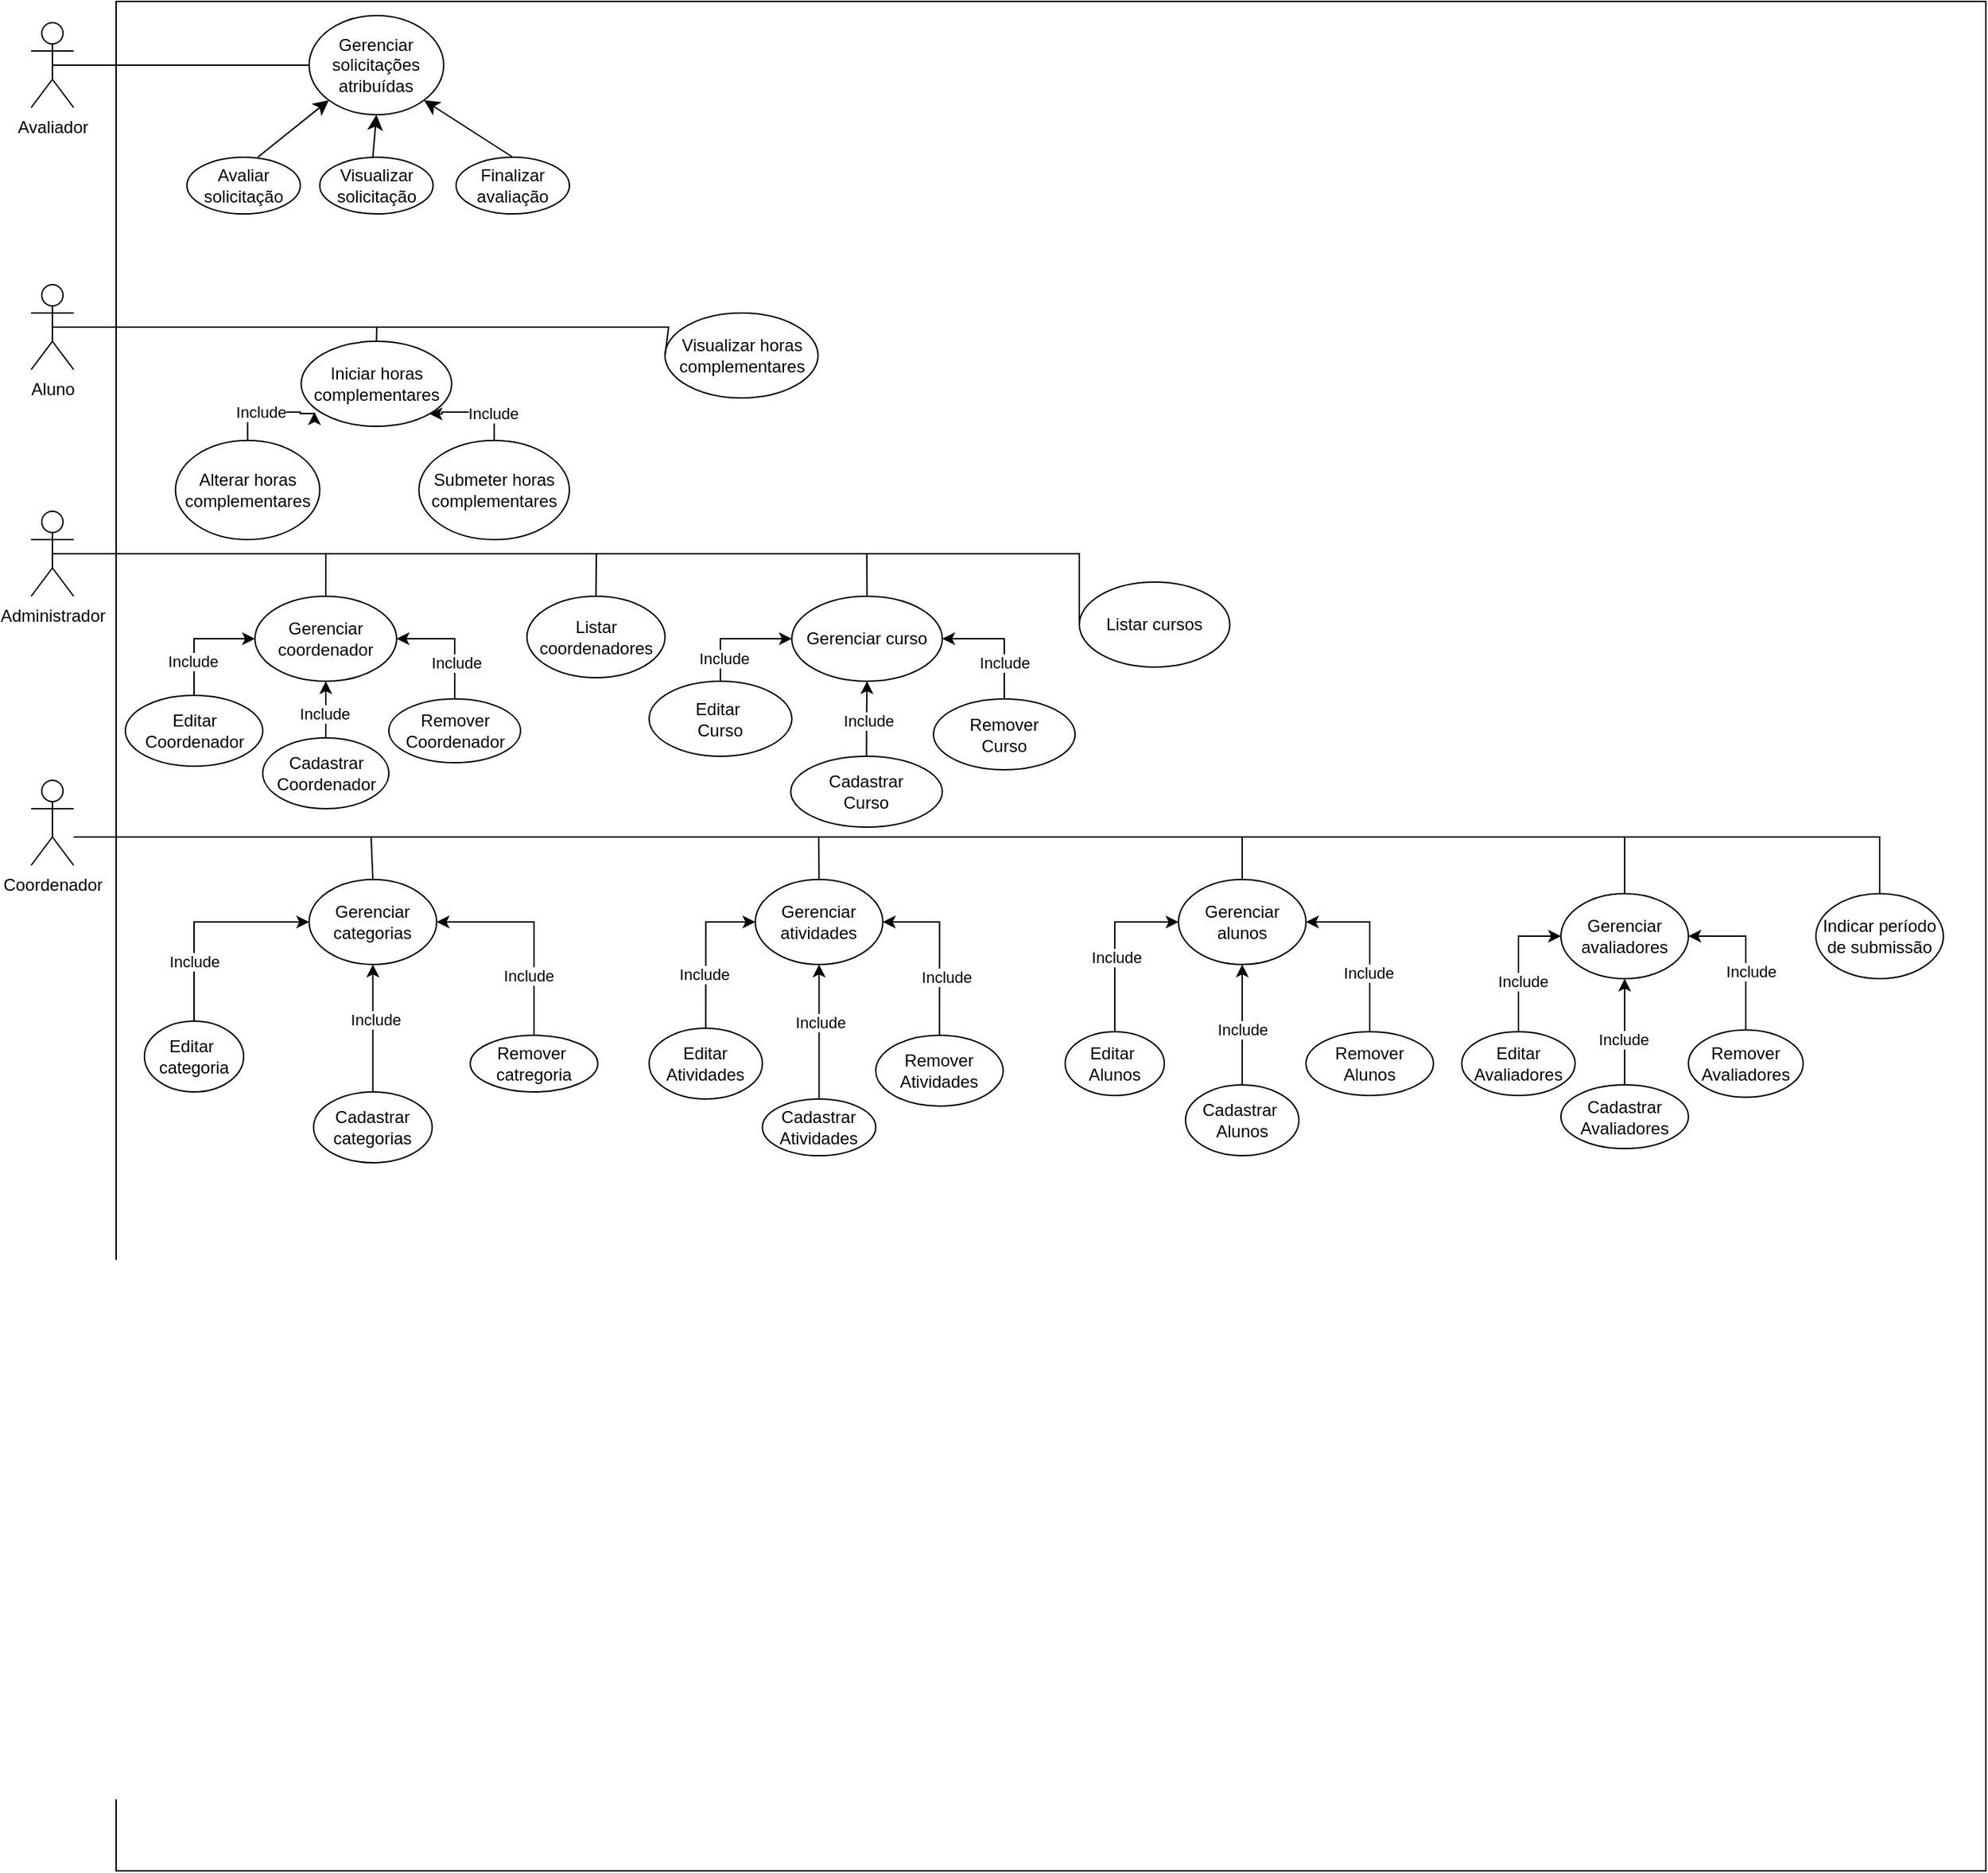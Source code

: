 <mxfile version="26.2.13">
  <diagram name="Página-1" id="lKEfuA6IKY5HmcUoQjAZ">
    <mxGraphModel dx="1000" dy="575" grid="1" gridSize="10" guides="1" tooltips="1" connect="1" arrows="1" fold="1" page="1" pageScale="1" pageWidth="827" pageHeight="1169" math="0" shadow="0">
      <root>
        <mxCell id="0" />
        <mxCell id="1" parent="0" />
        <mxCell id="CCGscqTeK3ZTNfMnBpyx-22" value="" style="whiteSpace=wrap;html=1;aspect=fixed;" parent="1" vertex="1">
          <mxGeometry x="160" y="20" width="1320" height="1320" as="geometry" />
        </mxCell>
        <mxCell id="bWWshmXrRq2cFkP4rkLB-3" value="Aluno" style="shape=umlActor;verticalLabelPosition=bottom;verticalAlign=top;html=1;outlineConnect=0;" parent="1" vertex="1">
          <mxGeometry x="100" y="220" width="30" height="60" as="geometry" />
        </mxCell>
        <mxCell id="bWWshmXrRq2cFkP4rkLB-7" value="Administrador" style="shape=umlActor;verticalLabelPosition=bottom;verticalAlign=top;html=1;outlineConnect=0;" parent="1" vertex="1">
          <mxGeometry x="100" y="380" width="30" height="60" as="geometry" />
        </mxCell>
        <mxCell id="bWWshmXrRq2cFkP4rkLB-8" value="Coordenador" style="shape=umlActor;verticalLabelPosition=bottom;verticalAlign=top;html=1;outlineConnect=0;" parent="1" vertex="1">
          <mxGeometry x="100" y="570" width="30" height="60" as="geometry" />
        </mxCell>
        <mxCell id="bWWshmXrRq2cFkP4rkLB-11" value="Avaliador" style="shape=umlActor;verticalLabelPosition=bottom;verticalAlign=top;html=1;outlineConnect=0;" parent="1" vertex="1">
          <mxGeometry x="100" y="35" width="30" height="60" as="geometry" />
        </mxCell>
        <mxCell id="bWWshmXrRq2cFkP4rkLB-18" value="&lt;span style=&quot;background-color: transparent; color: light-dark(rgb(0, 0, 0), rgb(255, 255, 255));&quot;&gt;Gerenciar&lt;/span&gt;&lt;span style=&quot;background-color: transparent; color: light-dark(rgb(0, 0, 0), rgb(255, 255, 255));&quot;&gt;&amp;nbsp;curso&lt;/span&gt;" style="ellipse;whiteSpace=wrap;html=1;" parent="1" vertex="1">
          <mxGeometry x="637" y="440" width="106.25" height="60" as="geometry" />
        </mxCell>
        <mxCell id="bWWshmXrRq2cFkP4rkLB-19" value="&lt;span style=&quot;background-color: transparent; color: light-dark(rgb(0, 0, 0), rgb(255, 255, 255));&quot;&gt;Gerenciar coordenador&lt;/span&gt;" style="ellipse;whiteSpace=wrap;html=1;" parent="1" vertex="1">
          <mxGeometry x="258" y="440" width="100" height="60" as="geometry" />
        </mxCell>
        <mxCell id="bWWshmXrRq2cFkP4rkLB-22" value="Gerenciar categorias" style="ellipse;whiteSpace=wrap;html=1;" parent="1" vertex="1">
          <mxGeometry x="296.25" y="640" width="90" height="60" as="geometry" />
        </mxCell>
        <mxCell id="bWWshmXrRq2cFkP4rkLB-23" value="Gerenciar atividades" style="ellipse;whiteSpace=wrap;html=1;" parent="1" vertex="1">
          <mxGeometry x="611.25" y="640" width="90" height="60" as="geometry" />
        </mxCell>
        <mxCell id="bWWshmXrRq2cFkP4rkLB-27" value="Gerenciar alunos" style="ellipse;whiteSpace=wrap;html=1;" parent="1" vertex="1">
          <mxGeometry x="910" y="640" width="90" height="60" as="geometry" />
        </mxCell>
        <mxCell id="bWWshmXrRq2cFkP4rkLB-29" value="Gerenciar avaliadores" style="ellipse;whiteSpace=wrap;html=1;" parent="1" vertex="1">
          <mxGeometry x="1180" y="650" width="90" height="60" as="geometry" />
        </mxCell>
        <mxCell id="bWWshmXrRq2cFkP4rkLB-31" value="Indicar período de submissão" style="ellipse;whiteSpace=wrap;html=1;" parent="1" vertex="1">
          <mxGeometry x="1360" y="650" width="90" height="60" as="geometry" />
        </mxCell>
        <mxCell id="bWWshmXrRq2cFkP4rkLB-33" value="Iniciar horas complementares" style="ellipse;whiteSpace=wrap;html=1;" parent="1" vertex="1">
          <mxGeometry x="290.63" y="260" width="106.25" height="60" as="geometry" />
        </mxCell>
        <mxCell id="bWWshmXrRq2cFkP4rkLB-35" value="Gerenciar solicitações atribuídas" style="ellipse;whiteSpace=wrap;html=1;" parent="1" vertex="1">
          <mxGeometry x="296.25" y="30" width="95" height="70" as="geometry" />
        </mxCell>
        <mxCell id="uQtxAWWseBeDYJraRtTC-1" value="Alterar horas complementares" style="ellipse;whiteSpace=wrap;html=1;" parent="1" vertex="1">
          <mxGeometry x="201.87" y="330" width="101.88" height="70" as="geometry" />
        </mxCell>
        <mxCell id="uQtxAWWseBeDYJraRtTC-7" value="Submeter horas complementares" style="ellipse;whiteSpace=wrap;html=1;" parent="1" vertex="1">
          <mxGeometry x="373.75" y="330" width="106.25" height="70" as="geometry" />
        </mxCell>
        <mxCell id="uQtxAWWseBeDYJraRtTC-9" value="Listar coordenadores" style="ellipse;whiteSpace=wrap;html=1;" parent="1" vertex="1">
          <mxGeometry x="450" y="440" width="97.5" height="57.5" as="geometry" />
        </mxCell>
        <mxCell id="uQtxAWWseBeDYJraRtTC-12" value="Listar cursos" style="ellipse;whiteSpace=wrap;html=1;" parent="1" vertex="1">
          <mxGeometry x="840" y="430" width="106.25" height="60" as="geometry" />
        </mxCell>
        <mxCell id="OMD0r5iE2W1QHZaav-Kl-3" value="" style="endArrow=none;html=1;rounded=0;entryX=0.5;entryY=0.5;entryDx=0;entryDy=0;entryPerimeter=0;" parent="1" source="bWWshmXrRq2cFkP4rkLB-35" target="bWWshmXrRq2cFkP4rkLB-11" edge="1">
          <mxGeometry width="50" height="50" relative="1" as="geometry">
            <mxPoint x="290" y="65" as="sourcePoint" />
            <mxPoint x="150" y="71" as="targetPoint" />
            <Array as="points" />
          </mxGeometry>
        </mxCell>
        <mxCell id="CCGscqTeK3ZTNfMnBpyx-1" value="Avaliar solicitação" style="ellipse;whiteSpace=wrap;html=1;" parent="1" vertex="1">
          <mxGeometry x="210" y="130" width="80" height="40" as="geometry" />
        </mxCell>
        <mxCell id="CCGscqTeK3ZTNfMnBpyx-2" value="Visualizar solicitação" style="ellipse;whiteSpace=wrap;html=1;" parent="1" vertex="1">
          <mxGeometry x="303.75" y="130" width="80" height="40" as="geometry" />
        </mxCell>
        <mxCell id="CCGscqTeK3ZTNfMnBpyx-3" value="Finalizar avaliação" style="ellipse;whiteSpace=wrap;html=1;" parent="1" vertex="1">
          <mxGeometry x="400" y="130" width="80" height="40" as="geometry" />
        </mxCell>
        <mxCell id="CCGscqTeK3ZTNfMnBpyx-4" value="" style="endArrow=classic;html=1;rounded=0;fontSize=12;startSize=8;endSize=8;curved=1;entryX=0;entryY=1;entryDx=0;entryDy=0;" parent="1" target="bWWshmXrRq2cFkP4rkLB-35" edge="1">
          <mxGeometry width="50" height="50" relative="1" as="geometry">
            <mxPoint x="260" y="130" as="sourcePoint" />
            <mxPoint x="300" y="90" as="targetPoint" />
          </mxGeometry>
        </mxCell>
        <mxCell id="CCGscqTeK3ZTNfMnBpyx-5" value="" style="endArrow=classic;html=1;rounded=0;fontSize=12;startSize=8;endSize=8;curved=1;entryX=0.5;entryY=1;entryDx=0;entryDy=0;" parent="1" target="bWWshmXrRq2cFkP4rkLB-35" edge="1">
          <mxGeometry width="50" height="50" relative="1" as="geometry">
            <mxPoint x="341.25" y="130" as="sourcePoint" />
            <mxPoint x="391.25" y="80" as="targetPoint" />
          </mxGeometry>
        </mxCell>
        <mxCell id="CCGscqTeK3ZTNfMnBpyx-6" value="" style="endArrow=classic;html=1;rounded=0;fontSize=12;startSize=8;endSize=8;curved=1;entryX=1;entryY=1;entryDx=0;entryDy=0;" parent="1" target="bWWshmXrRq2cFkP4rkLB-35" edge="1">
          <mxGeometry width="50" height="50" relative="1" as="geometry">
            <mxPoint x="440" y="130" as="sourcePoint" />
            <mxPoint x="490" y="80" as="targetPoint" />
          </mxGeometry>
        </mxCell>
        <mxCell id="-yoFwPvrBQscrRqspG_J-10" style="edgeStyle=orthogonalEdgeStyle;rounded=0;orthogonalLoop=1;jettySize=auto;html=1;exitX=0.5;exitY=0;exitDx=0;exitDy=0;entryX=0;entryY=0.5;entryDx=0;entryDy=0;" parent="1" source="-yoFwPvrBQscrRqspG_J-4" target="bWWshmXrRq2cFkP4rkLB-22" edge="1">
          <mxGeometry relative="1" as="geometry" />
        </mxCell>
        <mxCell id="-yoFwPvrBQscrRqspG_J-28" value="Include" style="edgeLabel;html=1;align=center;verticalAlign=middle;resizable=0;points=[];" parent="-yoFwPvrBQscrRqspG_J-10" vertex="1" connectable="0">
          <mxGeometry x="-0.445" relative="1" as="geometry">
            <mxPoint as="offset" />
          </mxGeometry>
        </mxCell>
        <mxCell id="-yoFwPvrBQscrRqspG_J-4" value="Editar&amp;nbsp;&lt;div&gt;categoria&lt;/div&gt;" style="ellipse;whiteSpace=wrap;html=1;" parent="1" vertex="1">
          <mxGeometry x="180" y="740" width="70" height="50" as="geometry" />
        </mxCell>
        <mxCell id="-yoFwPvrBQscrRqspG_J-11" style="edgeStyle=orthogonalEdgeStyle;rounded=0;orthogonalLoop=1;jettySize=auto;html=1;exitX=0.5;exitY=0;exitDx=0;exitDy=0;entryX=0.5;entryY=1;entryDx=0;entryDy=0;" parent="1" source="-yoFwPvrBQscrRqspG_J-5" target="bWWshmXrRq2cFkP4rkLB-22" edge="1">
          <mxGeometry relative="1" as="geometry" />
        </mxCell>
        <mxCell id="-yoFwPvrBQscrRqspG_J-27" value="Include" style="edgeLabel;html=1;align=center;verticalAlign=middle;resizable=0;points=[];" parent="-yoFwPvrBQscrRqspG_J-11" vertex="1" connectable="0">
          <mxGeometry x="0.133" y="-1" relative="1" as="geometry">
            <mxPoint as="offset" />
          </mxGeometry>
        </mxCell>
        <mxCell id="-yoFwPvrBQscrRqspG_J-5" value="Cadastrar categorias" style="ellipse;whiteSpace=wrap;html=1;" parent="1" vertex="1">
          <mxGeometry x="299.38" y="790" width="83.75" height="50" as="geometry" />
        </mxCell>
        <mxCell id="-yoFwPvrBQscrRqspG_J-12" style="edgeStyle=orthogonalEdgeStyle;rounded=0;orthogonalLoop=1;jettySize=auto;html=1;exitX=0.5;exitY=0;exitDx=0;exitDy=0;entryX=1;entryY=0.5;entryDx=0;entryDy=0;" parent="1" source="-yoFwPvrBQscrRqspG_J-6" target="bWWshmXrRq2cFkP4rkLB-22" edge="1">
          <mxGeometry relative="1" as="geometry" />
        </mxCell>
        <mxCell id="-yoFwPvrBQscrRqspG_J-26" value="Include" style="edgeLabel;html=1;align=center;verticalAlign=middle;resizable=0;points=[];" parent="-yoFwPvrBQscrRqspG_J-12" vertex="1" connectable="0">
          <mxGeometry x="-0.435" y="4" relative="1" as="geometry">
            <mxPoint as="offset" />
          </mxGeometry>
        </mxCell>
        <mxCell id="-yoFwPvrBQscrRqspG_J-6" value="Remover&amp;nbsp;&lt;div&gt;catregoria&lt;/div&gt;" style="ellipse;whiteSpace=wrap;html=1;" parent="1" vertex="1">
          <mxGeometry x="410" y="750" width="90" height="40" as="geometry" />
        </mxCell>
        <mxCell id="-yoFwPvrBQscrRqspG_J-22" style="edgeStyle=orthogonalEdgeStyle;rounded=0;orthogonalLoop=1;jettySize=auto;html=1;exitX=0.5;exitY=0;exitDx=0;exitDy=0;entryX=0;entryY=0.5;entryDx=0;entryDy=0;" parent="1" source="-yoFwPvrBQscrRqspG_J-17" target="bWWshmXrRq2cFkP4rkLB-23" edge="1">
          <mxGeometry relative="1" as="geometry" />
        </mxCell>
        <mxCell id="-yoFwPvrBQscrRqspG_J-25" value="Include" style="edgeLabel;html=1;align=center;verticalAlign=middle;resizable=0;points=[];" parent="-yoFwPvrBQscrRqspG_J-22" vertex="1" connectable="0">
          <mxGeometry x="-0.309" y="2" relative="1" as="geometry">
            <mxPoint as="offset" />
          </mxGeometry>
        </mxCell>
        <mxCell id="-yoFwPvrBQscrRqspG_J-17" value="Editar&lt;div&gt;Atividades&lt;/div&gt;" style="ellipse;whiteSpace=wrap;html=1;" parent="1" vertex="1">
          <mxGeometry x="536.25" y="745" width="80" height="50" as="geometry" />
        </mxCell>
        <mxCell id="-yoFwPvrBQscrRqspG_J-23" style="edgeStyle=orthogonalEdgeStyle;rounded=0;orthogonalLoop=1;jettySize=auto;html=1;exitX=0.5;exitY=0;exitDx=0;exitDy=0;" parent="1" source="-yoFwPvrBQscrRqspG_J-20" target="bWWshmXrRq2cFkP4rkLB-23" edge="1">
          <mxGeometry relative="1" as="geometry" />
        </mxCell>
        <mxCell id="-yoFwPvrBQscrRqspG_J-29" value="Include" style="edgeLabel;html=1;align=center;verticalAlign=middle;resizable=0;points=[];" parent="-yoFwPvrBQscrRqspG_J-23" vertex="1" connectable="0">
          <mxGeometry x="0.137" relative="1" as="geometry">
            <mxPoint as="offset" />
          </mxGeometry>
        </mxCell>
        <mxCell id="-yoFwPvrBQscrRqspG_J-20" value="Cadastrar&lt;div&gt;Atividades&lt;/div&gt;" style="ellipse;whiteSpace=wrap;html=1;" parent="1" vertex="1">
          <mxGeometry x="616.25" y="795" width="80" height="40" as="geometry" />
        </mxCell>
        <mxCell id="-yoFwPvrBQscrRqspG_J-24" style="edgeStyle=orthogonalEdgeStyle;rounded=0;orthogonalLoop=1;jettySize=auto;html=1;exitX=0.5;exitY=0;exitDx=0;exitDy=0;entryX=1;entryY=0.5;entryDx=0;entryDy=0;" parent="1" source="-yoFwPvrBQscrRqspG_J-21" target="bWWshmXrRq2cFkP4rkLB-23" edge="1">
          <mxGeometry relative="1" as="geometry" />
        </mxCell>
        <mxCell id="-yoFwPvrBQscrRqspG_J-30" value="Include" style="edgeLabel;html=1;align=center;verticalAlign=middle;resizable=0;points=[];" parent="-yoFwPvrBQscrRqspG_J-24" vertex="1" connectable="0">
          <mxGeometry x="-0.317" y="-4" relative="1" as="geometry">
            <mxPoint as="offset" />
          </mxGeometry>
        </mxCell>
        <mxCell id="-yoFwPvrBQscrRqspG_J-21" value="Remover&lt;div&gt;Atividades&lt;/div&gt;" style="ellipse;whiteSpace=wrap;html=1;" parent="1" vertex="1">
          <mxGeometry x="696.25" y="750" width="90" height="50" as="geometry" />
        </mxCell>
        <mxCell id="-yoFwPvrBQscrRqspG_J-34" style="edgeStyle=orthogonalEdgeStyle;rounded=0;orthogonalLoop=1;jettySize=auto;html=1;exitX=0.5;exitY=0;exitDx=0;exitDy=0;entryX=0;entryY=0.5;entryDx=0;entryDy=0;" parent="1" source="-yoFwPvrBQscrRqspG_J-31" target="bWWshmXrRq2cFkP4rkLB-27" edge="1">
          <mxGeometry relative="1" as="geometry" />
        </mxCell>
        <mxCell id="-yoFwPvrBQscrRqspG_J-37" value="Include" style="edgeLabel;html=1;align=center;verticalAlign=middle;resizable=0;points=[];" parent="-yoFwPvrBQscrRqspG_J-34" vertex="1" connectable="0">
          <mxGeometry x="-0.127" y="-1" relative="1" as="geometry">
            <mxPoint y="1" as="offset" />
          </mxGeometry>
        </mxCell>
        <mxCell id="-yoFwPvrBQscrRqspG_J-31" value="Editar&amp;nbsp;&lt;div&gt;Alunos&lt;/div&gt;" style="ellipse;whiteSpace=wrap;html=1;" parent="1" vertex="1">
          <mxGeometry x="830" y="747.5" width="70" height="45" as="geometry" />
        </mxCell>
        <mxCell id="-yoFwPvrBQscrRqspG_J-35" style="edgeStyle=orthogonalEdgeStyle;rounded=0;orthogonalLoop=1;jettySize=auto;html=1;exitX=0.5;exitY=0;exitDx=0;exitDy=0;" parent="1" source="-yoFwPvrBQscrRqspG_J-32" target="bWWshmXrRq2cFkP4rkLB-27" edge="1">
          <mxGeometry relative="1" as="geometry" />
        </mxCell>
        <mxCell id="-yoFwPvrBQscrRqspG_J-38" value="Include" style="edgeLabel;html=1;align=center;verticalAlign=middle;resizable=0;points=[];" parent="-yoFwPvrBQscrRqspG_J-35" vertex="1" connectable="0">
          <mxGeometry x="-0.082" relative="1" as="geometry">
            <mxPoint as="offset" />
          </mxGeometry>
        </mxCell>
        <mxCell id="-yoFwPvrBQscrRqspG_J-32" value="Cadastrar&amp;nbsp;&lt;div&gt;Alunos&lt;/div&gt;" style="ellipse;whiteSpace=wrap;html=1;" parent="1" vertex="1">
          <mxGeometry x="915" y="785" width="80" height="50" as="geometry" />
        </mxCell>
        <mxCell id="-yoFwPvrBQscrRqspG_J-36" style="edgeStyle=orthogonalEdgeStyle;rounded=0;orthogonalLoop=1;jettySize=auto;html=1;exitX=0.5;exitY=0;exitDx=0;exitDy=0;entryX=1;entryY=0.5;entryDx=0;entryDy=0;" parent="1" source="-yoFwPvrBQscrRqspG_J-33" target="bWWshmXrRq2cFkP4rkLB-27" edge="1">
          <mxGeometry relative="1" as="geometry" />
        </mxCell>
        <mxCell id="-yoFwPvrBQscrRqspG_J-39" value="Include" style="edgeLabel;html=1;align=center;verticalAlign=middle;resizable=0;points=[];" parent="-yoFwPvrBQscrRqspG_J-36" vertex="1" connectable="0">
          <mxGeometry x="-0.306" y="1" relative="1" as="geometry">
            <mxPoint y="1" as="offset" />
          </mxGeometry>
        </mxCell>
        <mxCell id="-yoFwPvrBQscrRqspG_J-33" value="Remover Alunos" style="ellipse;whiteSpace=wrap;html=1;" parent="1" vertex="1">
          <mxGeometry x="1000" y="747.5" width="90" height="45" as="geometry" />
        </mxCell>
        <mxCell id="-yoFwPvrBQscrRqspG_J-43" style="edgeStyle=orthogonalEdgeStyle;rounded=0;orthogonalLoop=1;jettySize=auto;html=1;exitX=0.5;exitY=0;exitDx=0;exitDy=0;entryX=0;entryY=0.5;entryDx=0;entryDy=0;" parent="1" source="-yoFwPvrBQscrRqspG_J-40" target="bWWshmXrRq2cFkP4rkLB-29" edge="1">
          <mxGeometry relative="1" as="geometry" />
        </mxCell>
        <mxCell id="-yoFwPvrBQscrRqspG_J-46" value="Include" style="edgeLabel;html=1;align=center;verticalAlign=middle;resizable=0;points=[];" parent="-yoFwPvrBQscrRqspG_J-43" vertex="1" connectable="0">
          <mxGeometry x="-0.268" y="-3" relative="1" as="geometry">
            <mxPoint as="offset" />
          </mxGeometry>
        </mxCell>
        <mxCell id="-yoFwPvrBQscrRqspG_J-40" value="Editar&lt;div&gt;Avaliadores&lt;/div&gt;" style="ellipse;whiteSpace=wrap;html=1;" parent="1" vertex="1">
          <mxGeometry x="1110" y="747.5" width="80" height="45" as="geometry" />
        </mxCell>
        <mxCell id="-yoFwPvrBQscrRqspG_J-44" style="edgeStyle=orthogonalEdgeStyle;rounded=0;orthogonalLoop=1;jettySize=auto;html=1;exitX=0.5;exitY=0;exitDx=0;exitDy=0;" parent="1" source="-yoFwPvrBQscrRqspG_J-41" target="bWWshmXrRq2cFkP4rkLB-29" edge="1">
          <mxGeometry relative="1" as="geometry" />
        </mxCell>
        <mxCell id="-yoFwPvrBQscrRqspG_J-47" value="Include" style="edgeLabel;html=1;align=center;verticalAlign=middle;resizable=0;points=[];" parent="-yoFwPvrBQscrRqspG_J-44" vertex="1" connectable="0">
          <mxGeometry x="-0.147" y="1" relative="1" as="geometry">
            <mxPoint as="offset" />
          </mxGeometry>
        </mxCell>
        <mxCell id="-yoFwPvrBQscrRqspG_J-41" value="Cadastrar&lt;div&gt;Avaliadores&lt;/div&gt;" style="ellipse;whiteSpace=wrap;html=1;" parent="1" vertex="1">
          <mxGeometry x="1180" y="785" width="90" height="45" as="geometry" />
        </mxCell>
        <mxCell id="-yoFwPvrBQscrRqspG_J-45" style="edgeStyle=orthogonalEdgeStyle;rounded=0;orthogonalLoop=1;jettySize=auto;html=1;exitX=0.5;exitY=0;exitDx=0;exitDy=0;entryX=1;entryY=0.5;entryDx=0;entryDy=0;" parent="1" source="-yoFwPvrBQscrRqspG_J-42" target="bWWshmXrRq2cFkP4rkLB-29" edge="1">
          <mxGeometry relative="1" as="geometry" />
        </mxCell>
        <mxCell id="-yoFwPvrBQscrRqspG_J-48" value="Include" style="edgeLabel;html=1;align=center;verticalAlign=middle;resizable=0;points=[];" parent="-yoFwPvrBQscrRqspG_J-45" vertex="1" connectable="0">
          <mxGeometry x="-0.222" y="-3" relative="1" as="geometry">
            <mxPoint as="offset" />
          </mxGeometry>
        </mxCell>
        <mxCell id="-yoFwPvrBQscrRqspG_J-42" value="Remover&lt;div&gt;Avaliadores&lt;/div&gt;" style="ellipse;whiteSpace=wrap;html=1;" parent="1" vertex="1">
          <mxGeometry x="1270" y="746.25" width="81" height="47.5" as="geometry" />
        </mxCell>
        <mxCell id="-yoFwPvrBQscrRqspG_J-52" style="edgeStyle=orthogonalEdgeStyle;rounded=0;orthogonalLoop=1;jettySize=auto;html=1;exitX=0.5;exitY=0;exitDx=0;exitDy=0;entryX=0;entryY=0.5;entryDx=0;entryDy=0;" parent="1" source="-yoFwPvrBQscrRqspG_J-49" target="bWWshmXrRq2cFkP4rkLB-19" edge="1">
          <mxGeometry relative="1" as="geometry" />
        </mxCell>
        <mxCell id="-yoFwPvrBQscrRqspG_J-55" value="Include" style="edgeLabel;html=1;align=center;verticalAlign=middle;resizable=0;points=[];" parent="-yoFwPvrBQscrRqspG_J-52" vertex="1" connectable="0">
          <mxGeometry x="-0.422" y="1" relative="1" as="geometry">
            <mxPoint as="offset" />
          </mxGeometry>
        </mxCell>
        <mxCell id="-yoFwPvrBQscrRqspG_J-49" value="Editar Coordenador" style="ellipse;whiteSpace=wrap;html=1;" parent="1" vertex="1">
          <mxGeometry x="166.5" y="510" width="97" height="50" as="geometry" />
        </mxCell>
        <mxCell id="-yoFwPvrBQscrRqspG_J-53" style="edgeStyle=orthogonalEdgeStyle;rounded=0;orthogonalLoop=1;jettySize=auto;html=1;exitX=0.5;exitY=0;exitDx=0;exitDy=0;entryX=0.5;entryY=1;entryDx=0;entryDy=0;" parent="1" source="-yoFwPvrBQscrRqspG_J-50" target="bWWshmXrRq2cFkP4rkLB-19" edge="1">
          <mxGeometry relative="1" as="geometry" />
        </mxCell>
        <mxCell id="-yoFwPvrBQscrRqspG_J-56" value="Include" style="edgeLabel;html=1;align=center;verticalAlign=middle;resizable=0;points=[];" parent="-yoFwPvrBQscrRqspG_J-53" vertex="1" connectable="0">
          <mxGeometry x="-0.113" y="1" relative="1" as="geometry">
            <mxPoint as="offset" />
          </mxGeometry>
        </mxCell>
        <mxCell id="-yoFwPvrBQscrRqspG_J-50" value="Cadastrar Coordenador" style="ellipse;whiteSpace=wrap;html=1;" parent="1" vertex="1">
          <mxGeometry x="263.5" y="540" width="89" height="50" as="geometry" />
        </mxCell>
        <mxCell id="-yoFwPvrBQscrRqspG_J-54" style="edgeStyle=orthogonalEdgeStyle;rounded=0;orthogonalLoop=1;jettySize=auto;html=1;exitX=0.5;exitY=0;exitDx=0;exitDy=0;entryX=1;entryY=0.5;entryDx=0;entryDy=0;" parent="1" source="-yoFwPvrBQscrRqspG_J-51" target="bWWshmXrRq2cFkP4rkLB-19" edge="1">
          <mxGeometry relative="1" as="geometry" />
        </mxCell>
        <mxCell id="-yoFwPvrBQscrRqspG_J-57" value="Include" style="edgeLabel;html=1;align=center;verticalAlign=middle;resizable=0;points=[];" parent="-yoFwPvrBQscrRqspG_J-54" vertex="1" connectable="0">
          <mxGeometry x="-0.395" relative="1" as="geometry">
            <mxPoint x="1" as="offset" />
          </mxGeometry>
        </mxCell>
        <mxCell id="-yoFwPvrBQscrRqspG_J-51" value="Remover Coordenador" style="ellipse;whiteSpace=wrap;html=1;" parent="1" vertex="1">
          <mxGeometry x="352.5" y="512.5" width="93" height="45" as="geometry" />
        </mxCell>
        <mxCell id="-yoFwPvrBQscrRqspG_J-63" style="edgeStyle=orthogonalEdgeStyle;rounded=0;orthogonalLoop=1;jettySize=auto;html=1;exitX=0.5;exitY=0;exitDx=0;exitDy=0;entryX=0;entryY=0.5;entryDx=0;entryDy=0;" parent="1" source="-yoFwPvrBQscrRqspG_J-60" target="bWWshmXrRq2cFkP4rkLB-18" edge="1">
          <mxGeometry relative="1" as="geometry" />
        </mxCell>
        <mxCell id="-yoFwPvrBQscrRqspG_J-67" value="Include" style="edgeLabel;html=1;align=center;verticalAlign=middle;resizable=0;points=[];" parent="-yoFwPvrBQscrRqspG_J-63" vertex="1" connectable="0">
          <mxGeometry x="-0.602" y="-2" relative="1" as="geometry">
            <mxPoint as="offset" />
          </mxGeometry>
        </mxCell>
        <mxCell id="-yoFwPvrBQscrRqspG_J-60" value="Editar&amp;nbsp;&lt;div&gt;Curso&lt;/div&gt;" style="ellipse;whiteSpace=wrap;html=1;" parent="1" vertex="1">
          <mxGeometry x="536.25" y="500" width="100.75" height="53" as="geometry" />
        </mxCell>
        <mxCell id="-yoFwPvrBQscrRqspG_J-64" style="edgeStyle=orthogonalEdgeStyle;rounded=0;orthogonalLoop=1;jettySize=auto;html=1;exitX=0.5;exitY=0;exitDx=0;exitDy=0;" parent="1" source="-yoFwPvrBQscrRqspG_J-61" target="bWWshmXrRq2cFkP4rkLB-18" edge="1">
          <mxGeometry relative="1" as="geometry" />
        </mxCell>
        <mxCell id="-yoFwPvrBQscrRqspG_J-68" value="Include" style="edgeLabel;html=1;align=center;verticalAlign=middle;resizable=0;points=[];" parent="-yoFwPvrBQscrRqspG_J-64" vertex="1" connectable="0">
          <mxGeometry x="-0.072" y="-1" relative="1" as="geometry">
            <mxPoint as="offset" />
          </mxGeometry>
        </mxCell>
        <mxCell id="-yoFwPvrBQscrRqspG_J-61" value="Cadastrar&lt;div&gt;Curso&lt;/div&gt;" style="ellipse;whiteSpace=wrap;html=1;" parent="1" vertex="1">
          <mxGeometry x="636.25" y="553" width="107" height="50" as="geometry" />
        </mxCell>
        <mxCell id="-yoFwPvrBQscrRqspG_J-66" style="edgeStyle=orthogonalEdgeStyle;rounded=0;orthogonalLoop=1;jettySize=auto;html=1;exitX=0.5;exitY=0;exitDx=0;exitDy=0;entryX=1;entryY=0.5;entryDx=0;entryDy=0;" parent="1" source="-yoFwPvrBQscrRqspG_J-62" target="bWWshmXrRq2cFkP4rkLB-18" edge="1">
          <mxGeometry relative="1" as="geometry" />
        </mxCell>
        <mxCell id="-yoFwPvrBQscrRqspG_J-69" value="Include" style="edgeLabel;html=1;align=center;verticalAlign=middle;resizable=0;points=[];" parent="-yoFwPvrBQscrRqspG_J-66" vertex="1" connectable="0">
          <mxGeometry x="-0.405" relative="1" as="geometry">
            <mxPoint as="offset" />
          </mxGeometry>
        </mxCell>
        <mxCell id="-yoFwPvrBQscrRqspG_J-62" value="Remover&lt;div&gt;Curso&lt;/div&gt;" style="ellipse;whiteSpace=wrap;html=1;" parent="1" vertex="1">
          <mxGeometry x="737" y="512.5" width="100" height="50" as="geometry" />
        </mxCell>
        <mxCell id="-yoFwPvrBQscrRqspG_J-79" value="Visualizar horas complementares" style="ellipse;whiteSpace=wrap;html=1;" parent="1" vertex="1">
          <mxGeometry x="547.5" y="240" width="108" height="60" as="geometry" />
        </mxCell>
        <mxCell id="Ap7Ig1o04co5h6IEIgmU-1" style="edgeStyle=orthogonalEdgeStyle;rounded=0;orthogonalLoop=1;jettySize=auto;html=1;exitX=0.5;exitY=0;exitDx=0;exitDy=0;" edge="1" parent="1" source="uQtxAWWseBeDYJraRtTC-1">
          <mxGeometry relative="1" as="geometry">
            <mxPoint x="206.5" y="300" as="sourcePoint" />
            <mxPoint x="300" y="310" as="targetPoint" />
            <Array as="points">
              <mxPoint x="253" y="310" />
              <mxPoint x="290" y="310" />
              <mxPoint x="290" y="311" />
            </Array>
          </mxGeometry>
        </mxCell>
        <mxCell id="Ap7Ig1o04co5h6IEIgmU-2" value="Include" style="edgeLabel;html=1;align=center;verticalAlign=middle;resizable=0;points=[];" vertex="1" connectable="0" parent="Ap7Ig1o04co5h6IEIgmU-1">
          <mxGeometry x="-0.422" y="1" relative="1" as="geometry">
            <mxPoint x="9" y="1" as="offset" />
          </mxGeometry>
        </mxCell>
        <mxCell id="Ap7Ig1o04co5h6IEIgmU-3" style="edgeStyle=orthogonalEdgeStyle;rounded=0;orthogonalLoop=1;jettySize=auto;html=1;exitX=0.5;exitY=0;exitDx=0;exitDy=0;entryX=1;entryY=1;entryDx=0;entryDy=0;" edge="1" parent="1" source="uQtxAWWseBeDYJraRtTC-7" target="bWWshmXrRq2cFkP4rkLB-33">
          <mxGeometry relative="1" as="geometry">
            <mxPoint x="445.5" y="300" as="sourcePoint" />
            <mxPoint x="488.5" y="260" as="targetPoint" />
            <Array as="points">
              <mxPoint x="427" y="310" />
              <mxPoint x="390" y="310" />
              <mxPoint x="390" y="311" />
            </Array>
          </mxGeometry>
        </mxCell>
        <mxCell id="Ap7Ig1o04co5h6IEIgmU-4" value="Include" style="edgeLabel;html=1;align=center;verticalAlign=middle;resizable=0;points=[];" vertex="1" connectable="0" parent="Ap7Ig1o04co5h6IEIgmU-3">
          <mxGeometry x="-0.422" y="1" relative="1" as="geometry">
            <mxPoint as="offset" />
          </mxGeometry>
        </mxCell>
        <mxCell id="Ap7Ig1o04co5h6IEIgmU-5" value="" style="endArrow=none;html=1;rounded=0;exitX=0.5;exitY=0.5;exitDx=0;exitDy=0;exitPerimeter=0;entryX=0;entryY=0.5;entryDx=0;entryDy=0;" edge="1" parent="1" source="bWWshmXrRq2cFkP4rkLB-3" target="-yoFwPvrBQscrRqspG_J-79">
          <mxGeometry width="50" height="50" relative="1" as="geometry">
            <mxPoint x="490" y="400" as="sourcePoint" />
            <mxPoint x="540" y="350" as="targetPoint" />
            <Array as="points">
              <mxPoint x="550" y="250" />
            </Array>
          </mxGeometry>
        </mxCell>
        <mxCell id="Ap7Ig1o04co5h6IEIgmU-6" value="" style="endArrow=none;html=1;rounded=0;exitX=0.5;exitY=0.5;exitDx=0;exitDy=0;exitPerimeter=0;entryX=0.5;entryY=0;entryDx=0;entryDy=0;" edge="1" parent="1" source="bWWshmXrRq2cFkP4rkLB-3" target="bWWshmXrRq2cFkP4rkLB-33">
          <mxGeometry width="50" height="50" relative="1" as="geometry">
            <mxPoint x="490" y="400" as="sourcePoint" />
            <mxPoint x="540" y="350" as="targetPoint" />
            <Array as="points">
              <mxPoint x="344" y="250" />
            </Array>
          </mxGeometry>
        </mxCell>
        <mxCell id="Ap7Ig1o04co5h6IEIgmU-7" value="" style="endArrow=none;html=1;rounded=0;exitX=0.5;exitY=0.5;exitDx=0;exitDy=0;exitPerimeter=0;entryX=0;entryY=0.5;entryDx=0;entryDy=0;" edge="1" parent="1" source="bWWshmXrRq2cFkP4rkLB-7" target="uQtxAWWseBeDYJraRtTC-12">
          <mxGeometry width="50" height="50" relative="1" as="geometry">
            <mxPoint x="480" y="400" as="sourcePoint" />
            <mxPoint x="530" y="350" as="targetPoint" />
            <Array as="points">
              <mxPoint x="840" y="410" />
            </Array>
          </mxGeometry>
        </mxCell>
        <mxCell id="Ap7Ig1o04co5h6IEIgmU-8" value="" style="endArrow=none;html=1;rounded=0;entryX=0.5;entryY=0;entryDx=0;entryDy=0;" edge="1" parent="1" source="bWWshmXrRq2cFkP4rkLB-7" target="bWWshmXrRq2cFkP4rkLB-18">
          <mxGeometry width="50" height="50" relative="1" as="geometry">
            <mxPoint x="400" y="400" as="sourcePoint" />
            <mxPoint x="450" y="350" as="targetPoint" />
            <Array as="points">
              <mxPoint x="690" y="410" />
            </Array>
          </mxGeometry>
        </mxCell>
        <mxCell id="Ap7Ig1o04co5h6IEIgmU-9" value="" style="endArrow=none;html=1;rounded=0;exitX=0.5;exitY=0.5;exitDx=0;exitDy=0;exitPerimeter=0;entryX=0.5;entryY=0;entryDx=0;entryDy=0;" edge="1" parent="1" source="bWWshmXrRq2cFkP4rkLB-7" target="uQtxAWWseBeDYJraRtTC-9">
          <mxGeometry width="50" height="50" relative="1" as="geometry">
            <mxPoint x="400" y="400" as="sourcePoint" />
            <mxPoint x="450" y="350" as="targetPoint" />
            <Array as="points">
              <mxPoint x="499" y="410" />
            </Array>
          </mxGeometry>
        </mxCell>
        <mxCell id="Ap7Ig1o04co5h6IEIgmU-10" value="" style="endArrow=none;html=1;rounded=0;exitX=0.5;exitY=0.5;exitDx=0;exitDy=0;exitPerimeter=0;entryX=0.5;entryY=0;entryDx=0;entryDy=0;" edge="1" parent="1" source="bWWshmXrRq2cFkP4rkLB-7" target="bWWshmXrRq2cFkP4rkLB-19">
          <mxGeometry width="50" height="50" relative="1" as="geometry">
            <mxPoint x="400" y="400" as="sourcePoint" />
            <mxPoint x="450" y="350" as="targetPoint" />
            <Array as="points">
              <mxPoint x="308" y="410" />
            </Array>
          </mxGeometry>
        </mxCell>
        <mxCell id="Ap7Ig1o04co5h6IEIgmU-12" value="" style="endArrow=none;html=1;rounded=0;entryX=0.5;entryY=0;entryDx=0;entryDy=0;" edge="1" parent="1" target="bWWshmXrRq2cFkP4rkLB-31">
          <mxGeometry width="50" height="50" relative="1" as="geometry">
            <mxPoint x="130" y="610" as="sourcePoint" />
            <mxPoint x="530" y="570" as="targetPoint" />
            <Array as="points">
              <mxPoint x="1405" y="610" />
            </Array>
          </mxGeometry>
        </mxCell>
        <mxCell id="Ap7Ig1o04co5h6IEIgmU-13" value="" style="endArrow=none;html=1;rounded=0;entryX=0.5;entryY=0;entryDx=0;entryDy=0;" edge="1" parent="1" target="bWWshmXrRq2cFkP4rkLB-27">
          <mxGeometry width="50" height="50" relative="1" as="geometry">
            <mxPoint x="130" y="610" as="sourcePoint" />
            <mxPoint x="650" y="570" as="targetPoint" />
            <Array as="points">
              <mxPoint x="955" y="610" />
            </Array>
          </mxGeometry>
        </mxCell>
        <mxCell id="Ap7Ig1o04co5h6IEIgmU-14" value="" style="endArrow=none;html=1;rounded=0;entryX=0.5;entryY=0;entryDx=0;entryDy=0;" edge="1" parent="1" target="bWWshmXrRq2cFkP4rkLB-29">
          <mxGeometry width="50" height="50" relative="1" as="geometry">
            <mxPoint x="130" y="610" as="sourcePoint" />
            <mxPoint x="890" y="610" as="targetPoint" />
            <Array as="points">
              <mxPoint x="1225" y="610" />
            </Array>
          </mxGeometry>
        </mxCell>
        <mxCell id="Ap7Ig1o04co5h6IEIgmU-15" value="" style="endArrow=none;html=1;rounded=0;entryX=0.5;entryY=0;entryDx=0;entryDy=0;" edge="1" parent="1" target="bWWshmXrRq2cFkP4rkLB-23">
          <mxGeometry width="50" height="50" relative="1" as="geometry">
            <mxPoint x="130" y="610" as="sourcePoint" />
            <mxPoint x="540" y="570" as="targetPoint" />
            <Array as="points">
              <mxPoint x="656" y="610" />
            </Array>
          </mxGeometry>
        </mxCell>
        <mxCell id="Ap7Ig1o04co5h6IEIgmU-16" value="" style="endArrow=none;html=1;rounded=0;entryX=0.5;entryY=0;entryDx=0;entryDy=0;" edge="1" parent="1" target="bWWshmXrRq2cFkP4rkLB-22">
          <mxGeometry width="50" height="50" relative="1" as="geometry">
            <mxPoint x="130" y="610" as="sourcePoint" />
            <mxPoint x="540" y="570" as="targetPoint" />
            <Array as="points">
              <mxPoint x="340" y="610" />
            </Array>
          </mxGeometry>
        </mxCell>
      </root>
    </mxGraphModel>
  </diagram>
</mxfile>
